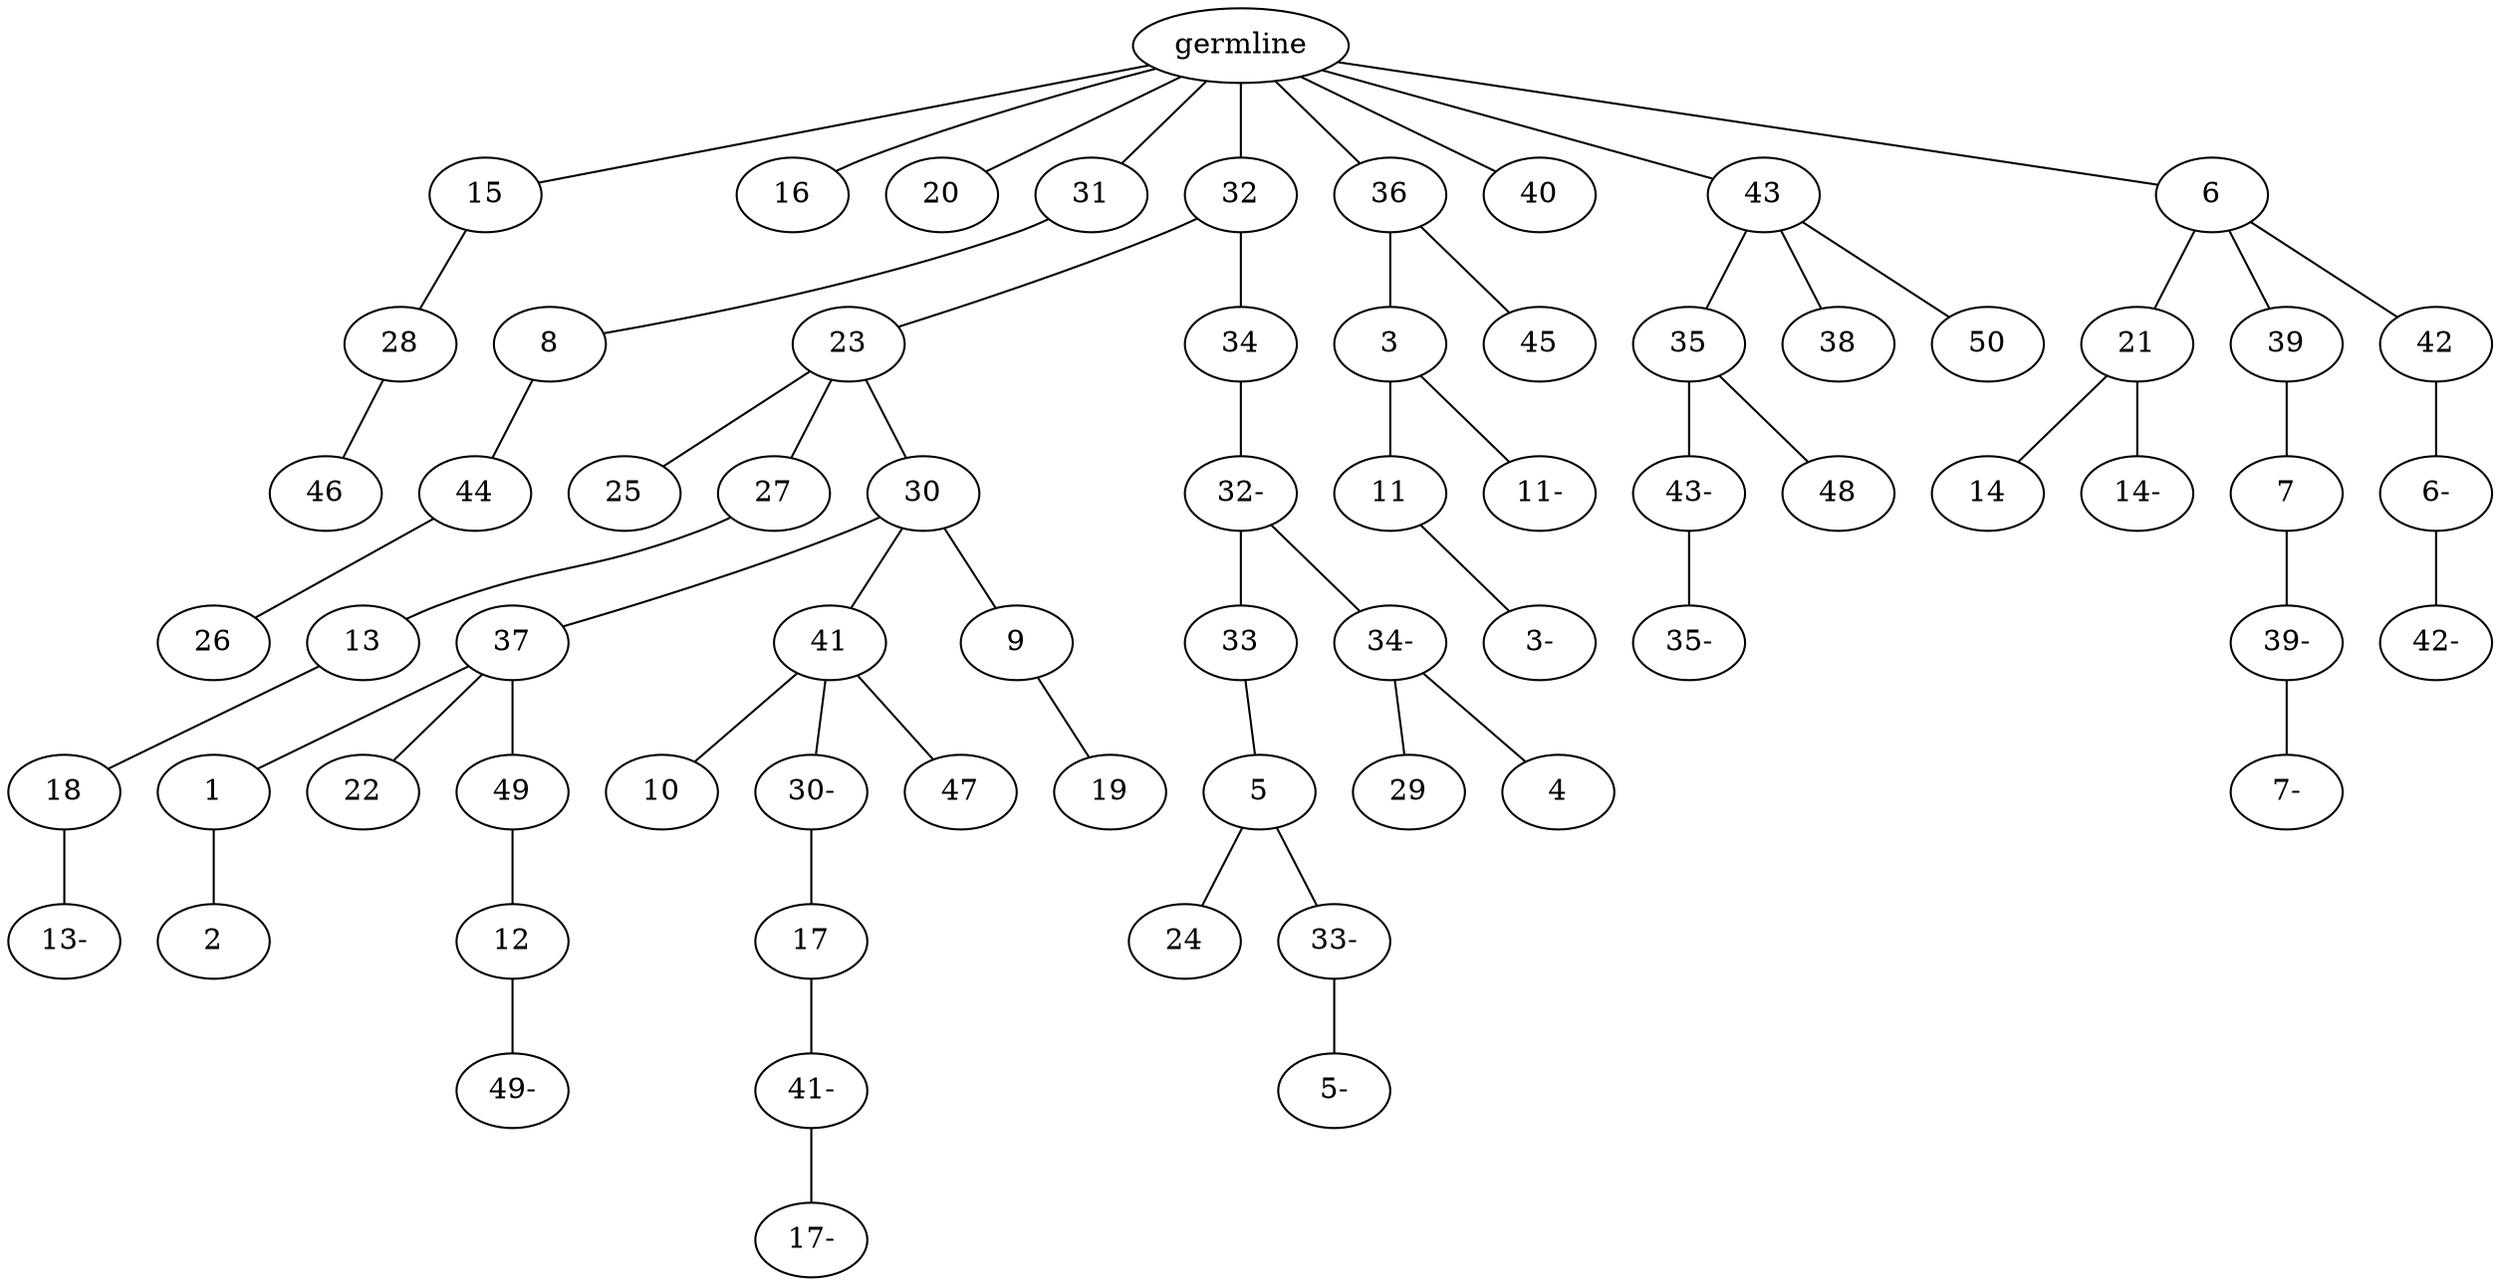 graph tree {
    "140175461288112" [label="germline"];
    "140175441106304" [label="15"];
    "140175460109040" [label="28"];
    "140175460109856" [label="46"];
    "140175460108032" [label="16"];
    "140175460107456" [label="20"];
    "140175460108416" [label="31"];
    "140175460110288" [label="8"];
    "140175460106448" [label="44"];
    "140175442837264" [label="26"];
    "140175460110144" [label="32"];
    "140175460109904" [label="23"];
    "140175460106592" [label="25"];
    "140175460107648" [label="27"];
    "140175460109808" [label="13"];
    "140175460107168" [label="18"];
    "140175460107792" [label="13-"];
    "140175460109184" [label="30"];
    "140175460109568" [label="37"];
    "140175460108752" [label="1"];
    "140175460109136" [label="2"];
    "140175460106496" [label="22"];
    "140175460110000" [label="49"];
    "140175448799792" [label="12"];
    "140175448800368" [label="49-"];
    "140175460109424" [label="41"];
    "140175448798448" [label="10"];
    "140175448799696" [label="30-"];
    "140175456278608" [label="17"];
    "140175456278368" [label="41-"];
    "140175456278320" [label="17-"];
    "140175448828416" [label="47"];
    "140175460108512" [label="9"];
    "140175456280192" [label="19"];
    "140175460109088" [label="34"];
    "140175456278032" [label="32-"];
    "140175447185632" [label="33"];
    "140175447183472" [label="5"];
    "140175447186352" [label="24"];
    "140175447185296" [label="33-"];
    "140175447186832" [label="5-"];
    "140175447186400" [label="34-"];
    "140175447186544" [label="29"];
    "140175447186976" [label="4"];
    "140175460108272" [label="36"];
    "140175460109952" [label="3"];
    "140175447186448" [label="11"];
    "140175462862800" [label="3-"];
    "140175453919408" [label="11-"];
    "140175447184384" [label="45"];
    "140175460107312" [label="40"];
    "140175461042928" [label="43"];
    "140175461042064" [label="35"];
    "140175461040288" [label="43-"];
    "140175461042496" [label="35-"];
    "140175461040912" [label="48"];
    "140175461043024" [label="38"];
    "140175461041968" [label="50"];
    "140175461040768" [label="6"];
    "140175453122624" [label="21"];
    "140175453126272" [label="14"];
    "140175453123104" [label="14-"];
    "140175453126608" [label="39"];
    "140175453126512" [label="7"];
    "140175453123632" [label="39-"];
    "140175453125696" [label="7-"];
    "140175453123680" [label="42"];
    "140175453126128" [label="6-"];
    "140175453124016" [label="42-"];
    "140175461288112" -- "140175441106304";
    "140175461288112" -- "140175460108032";
    "140175461288112" -- "140175460107456";
    "140175461288112" -- "140175460108416";
    "140175461288112" -- "140175460110144";
    "140175461288112" -- "140175460108272";
    "140175461288112" -- "140175460107312";
    "140175461288112" -- "140175461042928";
    "140175461288112" -- "140175461040768";
    "140175441106304" -- "140175460109040";
    "140175460109040" -- "140175460109856";
    "140175460108416" -- "140175460110288";
    "140175460110288" -- "140175460106448";
    "140175460106448" -- "140175442837264";
    "140175460110144" -- "140175460109904";
    "140175460110144" -- "140175460109088";
    "140175460109904" -- "140175460106592";
    "140175460109904" -- "140175460107648";
    "140175460109904" -- "140175460109184";
    "140175460107648" -- "140175460109808";
    "140175460109808" -- "140175460107168";
    "140175460107168" -- "140175460107792";
    "140175460109184" -- "140175460109568";
    "140175460109184" -- "140175460109424";
    "140175460109184" -- "140175460108512";
    "140175460109568" -- "140175460108752";
    "140175460109568" -- "140175460106496";
    "140175460109568" -- "140175460110000";
    "140175460108752" -- "140175460109136";
    "140175460110000" -- "140175448799792";
    "140175448799792" -- "140175448800368";
    "140175460109424" -- "140175448798448";
    "140175460109424" -- "140175448799696";
    "140175460109424" -- "140175448828416";
    "140175448799696" -- "140175456278608";
    "140175456278608" -- "140175456278368";
    "140175456278368" -- "140175456278320";
    "140175460108512" -- "140175456280192";
    "140175460109088" -- "140175456278032";
    "140175456278032" -- "140175447185632";
    "140175456278032" -- "140175447186400";
    "140175447185632" -- "140175447183472";
    "140175447183472" -- "140175447186352";
    "140175447183472" -- "140175447185296";
    "140175447185296" -- "140175447186832";
    "140175447186400" -- "140175447186544";
    "140175447186400" -- "140175447186976";
    "140175460108272" -- "140175460109952";
    "140175460108272" -- "140175447184384";
    "140175460109952" -- "140175447186448";
    "140175460109952" -- "140175453919408";
    "140175447186448" -- "140175462862800";
    "140175461042928" -- "140175461042064";
    "140175461042928" -- "140175461043024";
    "140175461042928" -- "140175461041968";
    "140175461042064" -- "140175461040288";
    "140175461042064" -- "140175461040912";
    "140175461040288" -- "140175461042496";
    "140175461040768" -- "140175453122624";
    "140175461040768" -- "140175453126608";
    "140175461040768" -- "140175453123680";
    "140175453122624" -- "140175453126272";
    "140175453122624" -- "140175453123104";
    "140175453126608" -- "140175453126512";
    "140175453126512" -- "140175453123632";
    "140175453123632" -- "140175453125696";
    "140175453123680" -- "140175453126128";
    "140175453126128" -- "140175453124016";
}

